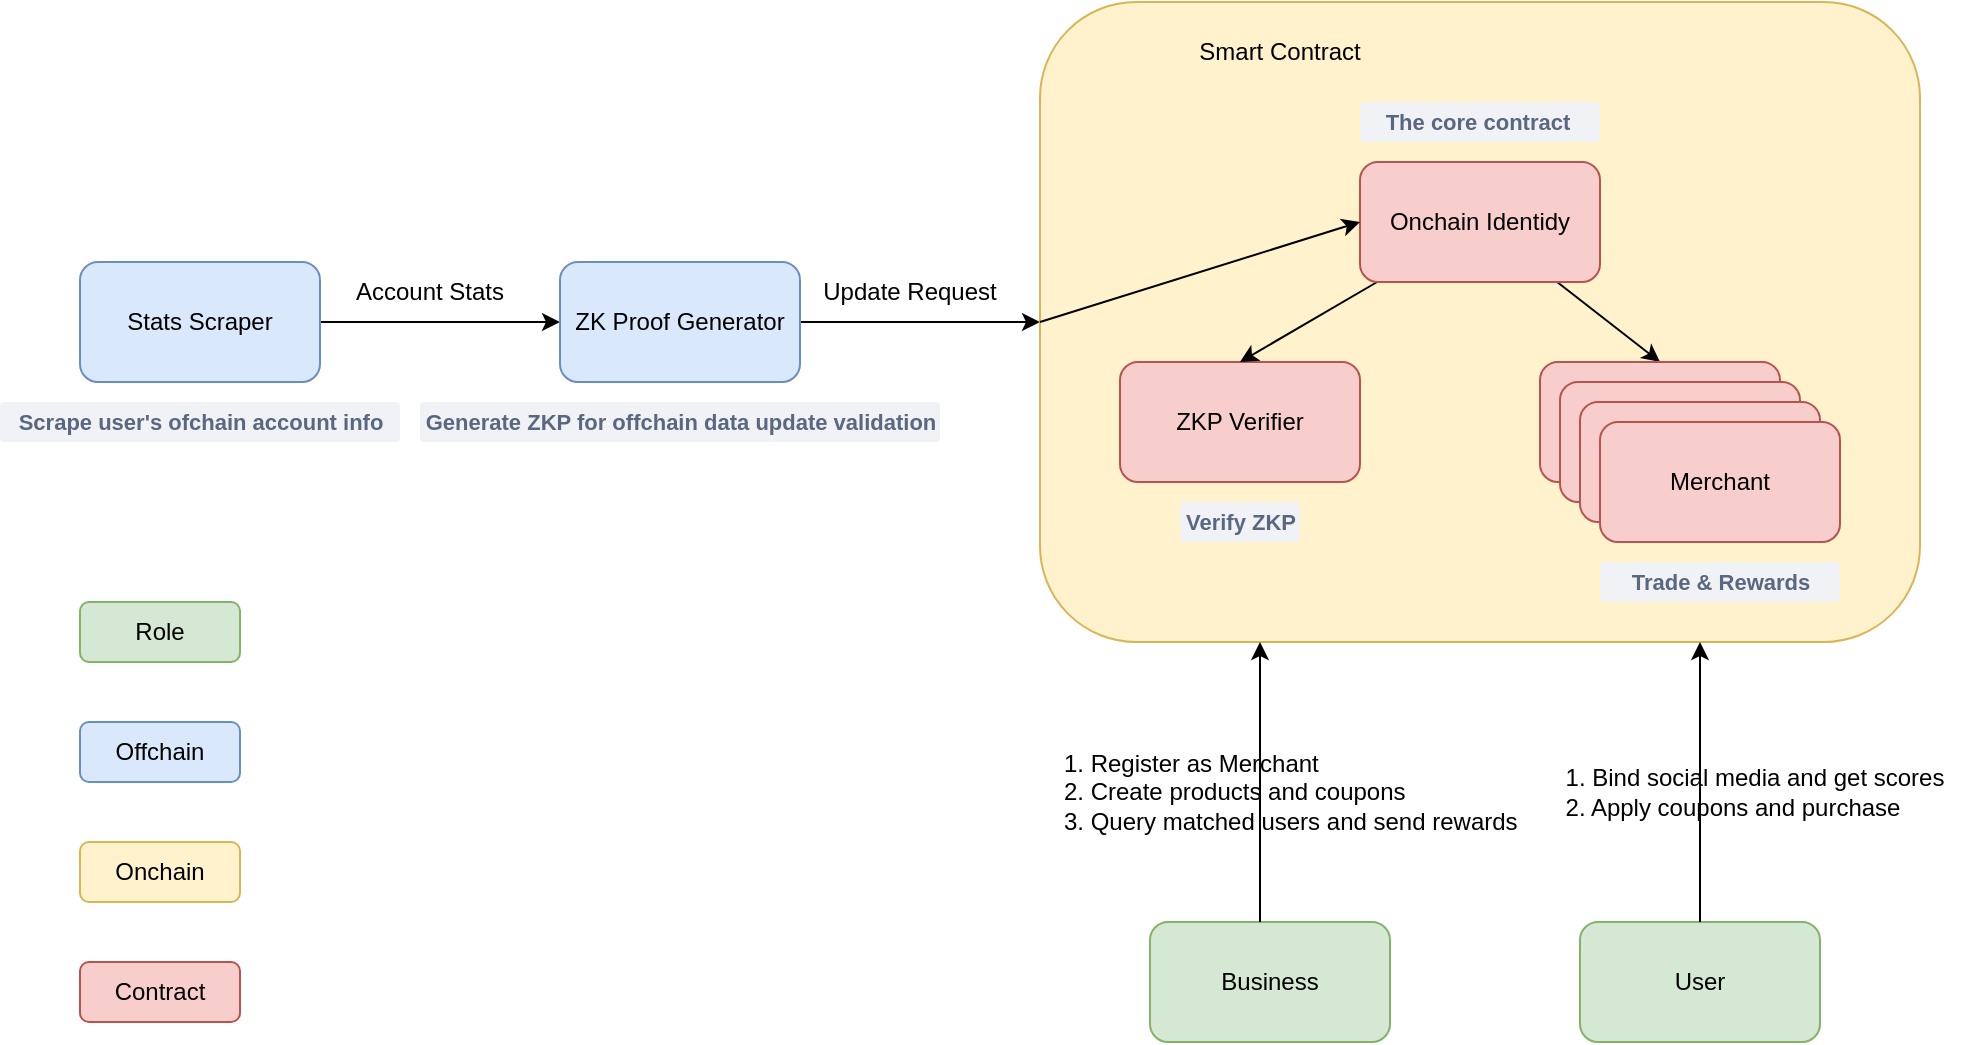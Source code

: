 <mxfile>
    <diagram id="L1J3uJSilx2it5hwOt1s" name="Architecture">
        <mxGraphModel dx="1252" dy="767" grid="1" gridSize="10" guides="1" tooltips="1" connect="1" arrows="1" fold="1" page="1" pageScale="1" pageWidth="1920" pageHeight="1200" background="#ffffff" math="0" shadow="0">
            <root>
                <mxCell id="0"/>
                <mxCell id="1" parent="0"/>
                <mxCell id="2" style="edgeStyle=none;html=1;entryX=0;entryY=0.5;entryDx=0;entryDy=0;" parent="1" source="3" target="5" edge="1">
                    <mxGeometry relative="1" as="geometry"/>
                </mxCell>
                <mxCell id="3" value="Stats Scraper" style="rounded=1;whiteSpace=wrap;html=1;fillColor=#dae8fc;strokeColor=#6c8ebf;" parent="1" vertex="1">
                    <mxGeometry x="440" y="530" width="120" height="60" as="geometry"/>
                </mxCell>
                <mxCell id="4" style="edgeStyle=none;html=1;" parent="1" source="5" edge="1">
                    <mxGeometry relative="1" as="geometry">
                        <mxPoint x="920" y="560" as="targetPoint"/>
                    </mxGeometry>
                </mxCell>
                <mxCell id="5" value="ZK Proof Generator" style="rounded=1;whiteSpace=wrap;html=1;fillColor=#dae8fc;strokeColor=#6c8ebf;" parent="1" vertex="1">
                    <mxGeometry x="680" y="530" width="120" height="60" as="geometry"/>
                </mxCell>
                <mxCell id="WW52FeZ79vNhtEI2i096-45" style="edgeStyle=none;html=1;exitX=0;exitY=0.5;exitDx=0;exitDy=0;entryX=0;entryY=0.5;entryDx=0;entryDy=0;" edge="1" parent="1" source="6" target="10">
                    <mxGeometry relative="1" as="geometry"/>
                </mxCell>
                <mxCell id="WW52FeZ79vNhtEI2i096-47" style="edgeStyle=none;html=1;exitX=0;exitY=0.5;exitDx=0;exitDy=0;entryX=0;entryY=0.5;entryDx=0;entryDy=0;" edge="1" parent="1" source="6" target="10">
                    <mxGeometry relative="1" as="geometry"/>
                </mxCell>
                <mxCell id="WW52FeZ79vNhtEI2i096-48" style="edgeStyle=none;html=1;exitX=0;exitY=0.5;exitDx=0;exitDy=0;entryX=0;entryY=0.5;entryDx=0;entryDy=0;" edge="1" parent="1" source="6" target="10">
                    <mxGeometry relative="1" as="geometry"/>
                </mxCell>
                <mxCell id="6" value="" style="rounded=1;whiteSpace=wrap;html=1;fillColor=#fff2cc;strokeColor=#d6b656;" parent="1" vertex="1">
                    <mxGeometry x="920" y="400" width="440" height="320" as="geometry"/>
                </mxCell>
                <mxCell id="8" value="&lt;font style=&quot;color: light-dark(rgb(0, 0, 0), rgb(0, 0, 0));&quot;&gt;Smart Contract&lt;/font&gt;" style="text;html=1;align=center;verticalAlign=middle;whiteSpace=wrap;rounded=0;" parent="1" vertex="1">
                    <mxGeometry x="975" y="410" width="130" height="30" as="geometry"/>
                </mxCell>
                <mxCell id="9" value="ZKP Verifier" style="rounded=1;whiteSpace=wrap;html=1;fillColor=#f8cecc;strokeColor=#b85450;" parent="1" vertex="1">
                    <mxGeometry x="960" y="580" width="120" height="60" as="geometry"/>
                </mxCell>
                <mxCell id="WW52FeZ79vNhtEI2i096-50" style="edgeStyle=none;html=1;entryX=0.5;entryY=0;entryDx=0;entryDy=0;" edge="1" parent="1" source="10" target="9">
                    <mxGeometry relative="1" as="geometry"/>
                </mxCell>
                <mxCell id="WW52FeZ79vNhtEI2i096-51" style="edgeStyle=none;html=1;entryX=0.5;entryY=0;entryDx=0;entryDy=0;" edge="1" parent="1" source="10" target="35">
                    <mxGeometry relative="1" as="geometry"/>
                </mxCell>
                <mxCell id="10" value="Onchain Identidy" style="whiteSpace=wrap;html=1;rounded=1;fillColor=#f8cecc;strokeColor=#b85450;" parent="1" vertex="1">
                    <mxGeometry x="1080" y="480" width="120" height="60" as="geometry"/>
                </mxCell>
                <mxCell id="13" value="" style="endArrow=classic;html=1;strokeColor=light-dark(#000000,#000000);" parent="1" target="6" edge="1">
                    <mxGeometry width="50" height="50" relative="1" as="geometry">
                        <mxPoint x="920" y="560" as="sourcePoint"/>
                        <mxPoint x="970" y="510" as="targetPoint"/>
                    </mxGeometry>
                </mxCell>
                <mxCell id="20" value="User" style="rounded=1;whiteSpace=wrap;html=1;fillColor=#d5e8d4;strokeColor=#82b366;" parent="1" vertex="1">
                    <mxGeometry x="1190" y="860" width="120" height="60" as="geometry"/>
                </mxCell>
                <mxCell id="21" value="Role" style="rounded=1;whiteSpace=wrap;html=1;fillColor=#d5e8d4;strokeColor=#82b366;" parent="1" vertex="1">
                    <mxGeometry x="440" y="700" width="80" height="30" as="geometry"/>
                </mxCell>
                <mxCell id="22" value="Offchain" style="rounded=1;whiteSpace=wrap;html=1;fillColor=#dae8fc;strokeColor=#6c8ebf;" parent="1" vertex="1">
                    <mxGeometry x="440" y="760" width="80" height="30" as="geometry"/>
                </mxCell>
                <mxCell id="23" value="Onchain" style="rounded=1;whiteSpace=wrap;html=1;fillColor=#fff2cc;strokeColor=#d6b656;" parent="1" vertex="1">
                    <mxGeometry x="440" y="820" width="80" height="30" as="geometry"/>
                </mxCell>
                <mxCell id="28" value="Business" style="rounded=1;whiteSpace=wrap;html=1;fillColor=#d5e8d4;strokeColor=#82b366;" parent="1" vertex="1">
                    <mxGeometry x="975" y="860" width="120" height="60" as="geometry"/>
                </mxCell>
                <mxCell id="32" value="1. Bind social media and get scores&lt;br&gt;&lt;div style=&quot;text-align: left;&quot;&gt;&lt;span style=&quot;background-color: transparent;&quot;&gt;2. Apply coupons and purchase&lt;/span&gt;&lt;/div&gt;" style="text;html=1;align=center;verticalAlign=middle;whiteSpace=wrap;rounded=0;" parent="1" vertex="1">
                    <mxGeometry x="1175" y="780" width="205" height="30" as="geometry"/>
                </mxCell>
                <mxCell id="lFwoF6bqFf01xsQMU0sy-33" value="Account Stats" style="text;html=1;align=center;verticalAlign=middle;whiteSpace=wrap;rounded=0;" parent="1" vertex="1">
                    <mxGeometry x="570" y="530" width="90" height="30" as="geometry"/>
                </mxCell>
                <mxCell id="lFwoF6bqFf01xsQMU0sy-34" value="Update Request" style="text;html=1;align=center;verticalAlign=middle;whiteSpace=wrap;rounded=0;" parent="1" vertex="1">
                    <mxGeometry x="810" y="530" width="90" height="30" as="geometry"/>
                </mxCell>
                <mxCell id="34" value="Contract" style="rounded=1;whiteSpace=wrap;html=1;fillColor=#f8cecc;strokeColor=#b85450;" vertex="1" parent="1">
                    <mxGeometry x="440" y="880" width="80" height="30" as="geometry"/>
                </mxCell>
                <mxCell id="35" value="" style="whiteSpace=wrap;html=1;rounded=1;fillColor=#f8cecc;strokeColor=#b85450;" vertex="1" parent="1">
                    <mxGeometry x="1170" y="580" width="120" height="60" as="geometry"/>
                </mxCell>
                <mxCell id="37" value="" style="whiteSpace=wrap;html=1;rounded=1;fillColor=#f8cecc;strokeColor=#b85450;" vertex="1" parent="1">
                    <mxGeometry x="1180" y="590" width="120" height="60" as="geometry"/>
                </mxCell>
                <mxCell id="38" value="" style="whiteSpace=wrap;html=1;rounded=1;fillColor=#f8cecc;strokeColor=#b85450;" vertex="1" parent="1">
                    <mxGeometry x="1190" y="600" width="120" height="60" as="geometry"/>
                </mxCell>
                <mxCell id="39" value="Merchant" style="whiteSpace=wrap;html=1;rounded=1;fillColor=#f8cecc;strokeColor=#b85450;" vertex="1" parent="1">
                    <mxGeometry x="1200" y="610" width="120" height="60" as="geometry"/>
                </mxCell>
                <mxCell id="WW52FeZ79vNhtEI2i096-40" value="Scrape user&#39;s ofchain account info" style="dashed=0;html=1;fillColor=#F0F2F5;strokeColor=none;align=center;rounded=1;arcSize=10;fontColor=#596780;fontStyle=1;fontSize=11;shadow=0" vertex="1" parent="1">
                    <mxGeometry x="400" y="600" width="200" height="20" as="geometry"/>
                </mxCell>
                <mxCell id="WW52FeZ79vNhtEI2i096-42" value="Generate ZKP for offchain data update validation" style="dashed=0;html=1;fillColor=#F0F2F5;strokeColor=none;align=center;rounded=1;arcSize=10;fontColor=#596780;fontStyle=1;fontSize=11;shadow=0" vertex="1" parent="1">
                    <mxGeometry x="610" y="600" width="260" height="20" as="geometry"/>
                </mxCell>
                <mxCell id="WW52FeZ79vNhtEI2i096-43" value="Verify ZKP" style="dashed=0;html=1;fillColor=#F0F2F5;strokeColor=none;align=center;rounded=1;arcSize=10;fontColor=#596780;fontStyle=1;fontSize=11;shadow=0" vertex="1" parent="1">
                    <mxGeometry x="990" y="650" width="60" height="20" as="geometry"/>
                </mxCell>
                <mxCell id="WW52FeZ79vNhtEI2i096-49" value="" style="endArrow=classic;html=1;entryX=0;entryY=0.5;entryDx=0;entryDy=0;" edge="1" parent="1" target="10">
                    <mxGeometry width="50" height="50" relative="1" as="geometry">
                        <mxPoint x="920" y="560" as="sourcePoint"/>
                        <mxPoint x="970" y="510" as="targetPoint"/>
                    </mxGeometry>
                </mxCell>
                <mxCell id="WW52FeZ79vNhtEI2i096-52" value="The core contract&amp;nbsp;" style="dashed=0;html=1;fillColor=#F0F2F5;strokeColor=none;align=center;rounded=1;arcSize=10;fontColor=#596780;fontStyle=1;fontSize=11;shadow=0" vertex="1" parent="1">
                    <mxGeometry x="1080" y="450" width="120" height="20" as="geometry"/>
                </mxCell>
                <mxCell id="j-WrDbZMCc16J5JkjGaE-39" value="Trade &amp;amp; Rewards" style="dashed=0;html=1;fillColor=#F0F2F5;strokeColor=none;align=center;rounded=1;arcSize=10;fontColor=#596780;fontStyle=1;fontSize=11;shadow=0" vertex="1" parent="1">
                    <mxGeometry x="1200" y="680" width="120" height="20" as="geometry"/>
                </mxCell>
                <mxCell id="j-WrDbZMCc16J5JkjGaE-40" value="" style="endArrow=classic;html=1;entryX=0.75;entryY=1;entryDx=0;entryDy=0;" edge="1" parent="1" target="6">
                    <mxGeometry width="50" height="50" relative="1" as="geometry">
                        <mxPoint x="1250" y="860" as="sourcePoint"/>
                        <mxPoint x="1300" y="810" as="targetPoint"/>
                    </mxGeometry>
                </mxCell>
                <mxCell id="j-WrDbZMCc16J5JkjGaE-41" value="" style="endArrow=classic;html=1;entryX=0.25;entryY=1;entryDx=0;entryDy=0;" edge="1" parent="1" target="6">
                    <mxGeometry width="50" height="50" relative="1" as="geometry">
                        <mxPoint x="1030" y="860" as="sourcePoint"/>
                        <mxPoint x="1040" y="750" as="targetPoint"/>
                    </mxGeometry>
                </mxCell>
                <mxCell id="j-WrDbZMCc16J5JkjGaE-43" value="1. Register as Merchant&lt;br&gt;&lt;div style=&quot;&quot;&gt;&lt;div style=&quot;&quot;&gt;&lt;span style=&quot;background-color: transparent;&quot;&gt;2. Create products and coupons&lt;/span&gt;&lt;/div&gt;&lt;span style=&quot;background-color: transparent;&quot;&gt;&lt;div style=&quot;&quot;&gt;&lt;span style=&quot;background-color: transparent;&quot;&gt;3. Query matched users and send rewards&lt;/span&gt;&lt;/div&gt;&lt;/span&gt;&lt;/div&gt;" style="text;html=1;align=left;verticalAlign=middle;whiteSpace=wrap;rounded=0;" vertex="1" parent="1">
                    <mxGeometry x="930" y="765" width="232.5" height="60" as="geometry"/>
                </mxCell>
            </root>
        </mxGraphModel>
    </diagram>
    <diagram id="5sAxrjBRKXG2kk2TQi_Q" name="Flow">
        <mxGraphModel dx="1391" dy="852" grid="1" gridSize="10" guides="1" tooltips="1" connect="1" arrows="1" fold="1" page="1" pageScale="1" pageWidth="1920" pageHeight="1200" math="0" shadow="0">
            <root>
                <mxCell id="0"/>
                <mxCell id="1" parent="0"/>
                <mxCell id="6MrxLSPz2OCRYS000vyv-43" value="" style="curved=1;endArrow=classic;html=1;exitX=1;exitY=0;exitDx=0;exitDy=5;exitPerimeter=0;" parent="1" target="-39nq5ZpdxH6TfbfoozZ-6" edge="1">
                    <mxGeometry width="50" height="50" relative="1" as="geometry">
                        <mxPoint x="860" y="470" as="sourcePoint"/>
                        <mxPoint x="860" y="495" as="targetPoint"/>
                        <Array as="points">
                            <mxPoint x="895" y="475"/>
                            <mxPoint x="910" y="495"/>
                        </Array>
                    </mxGeometry>
                </mxCell>
                <mxCell id="-39nq5ZpdxH6TfbfoozZ-1" value="Backend" style="shape=umlLifeline;perimeter=lifelinePerimeter;whiteSpace=wrap;html=1;container=1;dropTarget=0;collapsible=0;recursiveResize=0;outlineConnect=0;portConstraint=eastwest;newEdgeStyle={&quot;edgeStyle&quot;:&quot;elbowEdgeStyle&quot;,&quot;elbow&quot;:&quot;vertical&quot;,&quot;curved&quot;:0,&quot;rounded&quot;:0};" parent="1" vertex="1">
                    <mxGeometry x="610" y="200" width="100" height="400" as="geometry"/>
                </mxCell>
                <mxCell id="-39nq5ZpdxH6TfbfoozZ-2" value="" style="html=1;points=[[0,0,0,0,5],[0,1,0,0,-5],[1,0,0,0,5],[1,1,0,0,-5]];perimeter=orthogonalPerimeter;outlineConnect=0;targetShapes=umlLifeline;portConstraint=eastwest;newEdgeStyle={&quot;curved&quot;:0,&quot;rounded&quot;:0};fillColor=#808080;" parent="-39nq5ZpdxH6TfbfoozZ-1" vertex="1">
                    <mxGeometry x="45" y="70" width="10" height="290" as="geometry"/>
                </mxCell>
                <mxCell id="-39nq5ZpdxH6TfbfoozZ-3" value="Client" style="shape=umlLifeline;perimeter=lifelinePerimeter;whiteSpace=wrap;html=1;container=1;dropTarget=0;collapsible=0;recursiveResize=0;outlineConnect=0;portConstraint=eastwest;newEdgeStyle={&quot;edgeStyle&quot;:&quot;elbowEdgeStyle&quot;,&quot;elbow&quot;:&quot;vertical&quot;,&quot;curved&quot;:0,&quot;rounded&quot;:0};" parent="1" vertex="1">
                    <mxGeometry x="410" y="200" width="100" height="400" as="geometry"/>
                </mxCell>
                <mxCell id="-39nq5ZpdxH6TfbfoozZ-4" value="" style="html=1;points=[[0,0,0,0,5],[0,1,0,0,-5],[1,0,0,0,5],[1,1,0,0,-5]];perimeter=orthogonalPerimeter;outlineConnect=0;targetShapes=umlLifeline;portConstraint=eastwest;newEdgeStyle={&quot;curved&quot;:0,&quot;rounded&quot;:0};" parent="-39nq5ZpdxH6TfbfoozZ-3" vertex="1">
                    <mxGeometry x="45" y="60" width="10" height="320" as="geometry"/>
                </mxCell>
                <mxCell id="-39nq5ZpdxH6TfbfoozZ-5" value="Contract" style="shape=umlLifeline;perimeter=lifelinePerimeter;whiteSpace=wrap;html=1;container=1;dropTarget=0;collapsible=0;recursiveResize=0;outlineConnect=0;portConstraint=eastwest;newEdgeStyle={&quot;edgeStyle&quot;:&quot;elbowEdgeStyle&quot;,&quot;elbow&quot;:&quot;vertical&quot;,&quot;curved&quot;:0,&quot;rounded&quot;:0};" parent="1" vertex="1">
                    <mxGeometry x="810" y="200" width="100" height="400" as="geometry"/>
                </mxCell>
                <mxCell id="-39nq5ZpdxH6TfbfoozZ-6" value="" style="html=1;points=[[0,0,0,0,5],[0,1,0,0,-5],[1,0,0,0,5],[1,1,0,0,-5]];perimeter=orthogonalPerimeter;outlineConnect=0;targetShapes=umlLifeline;portConstraint=eastwest;newEdgeStyle={&quot;curved&quot;:0,&quot;rounded&quot;:0};fillColor=#808080;" parent="-39nq5ZpdxH6TfbfoozZ-5" vertex="1">
                    <mxGeometry x="45" y="220" width="10" height="120" as="geometry"/>
                </mxCell>
                <mxCell id="-39nq5ZpdxH6TfbfoozZ-21" value="" style="curved=1;endArrow=classic;html=1;exitX=1;exitY=0;exitDx=0;exitDy=5;exitPerimeter=0;" parent="-39nq5ZpdxH6TfbfoozZ-5" source="-39nq5ZpdxH6TfbfoozZ-6" target="-39nq5ZpdxH6TfbfoozZ-6" edge="1">
                    <mxGeometry width="50" height="50" relative="1" as="geometry">
                        <mxPoint x="10" y="230" as="sourcePoint"/>
                        <mxPoint x="20" y="250" as="targetPoint"/>
                        <Array as="points">
                            <mxPoint x="90" y="230"/>
                            <mxPoint x="105" y="250"/>
                        </Array>
                    </mxGeometry>
                </mxCell>
                <mxCell id="-39nq5ZpdxH6TfbfoozZ-7" value="" style="endArrow=classic;html=1;" parent="1" edge="1">
                    <mxGeometry width="50" height="50" relative="1" as="geometry">
                        <mxPoint x="465.0" y="270" as="sourcePoint"/>
                        <mxPoint x="655" y="270" as="targetPoint"/>
                    </mxGeometry>
                </mxCell>
                <mxCell id="-39nq5ZpdxH6TfbfoozZ-8" value="Initial `updateScore` req" style="edgeLabel;html=1;align=center;verticalAlign=middle;resizable=0;points=[];" parent="-39nq5ZpdxH6TfbfoozZ-7" vertex="1" connectable="0">
                    <mxGeometry x="-0.138" relative="1" as="geometry">
                        <mxPoint as="offset"/>
                    </mxGeometry>
                </mxCell>
                <mxCell id="-39nq5ZpdxH6TfbfoozZ-10" value="" style="endArrow=classic;html=1;" parent="1" source="-39nq5ZpdxH6TfbfoozZ-4" edge="1">
                    <mxGeometry width="50" height="50" relative="1" as="geometry">
                        <mxPoint x="510" y="300" as="sourcePoint"/>
                        <mxPoint x="654.5" y="300" as="targetPoint"/>
                    </mxGeometry>
                </mxCell>
                <mxCell id="-39nq5ZpdxH6TfbfoozZ-11" value="Login Accounts" style="edgeLabel;html=1;align=center;verticalAlign=middle;resizable=0;points=[];" parent="-39nq5ZpdxH6TfbfoozZ-10" vertex="1" connectable="0">
                    <mxGeometry x="-0.138" relative="1" as="geometry">
                        <mxPoint as="offset"/>
                    </mxGeometry>
                </mxCell>
                <mxCell id="-39nq5ZpdxH6TfbfoozZ-12" value="" style="curved=1;endArrow=classic;html=1;" parent="1" target="-39nq5ZpdxH6TfbfoozZ-2" edge="1">
                    <mxGeometry width="50" height="50" relative="1" as="geometry">
                        <mxPoint x="665" y="310" as="sourcePoint"/>
                        <mxPoint x="710" y="380" as="targetPoint"/>
                        <Array as="points">
                            <mxPoint x="760" y="330"/>
                        </Array>
                    </mxGeometry>
                </mxCell>
                <mxCell id="-39nq5ZpdxH6TfbfoozZ-13" value="Scraping data" style="text;html=1;align=left;verticalAlign=middle;whiteSpace=wrap;rounded=0;" parent="1" vertex="1">
                    <mxGeometry x="710" y="300" width="90" height="30" as="geometry"/>
                </mxCell>
                <mxCell id="-39nq5ZpdxH6TfbfoozZ-14" value="" style="curved=1;endArrow=classic;html=1;" parent="1" edge="1">
                    <mxGeometry width="50" height="50" relative="1" as="geometry">
                        <mxPoint x="665" y="340" as="sourcePoint"/>
                        <mxPoint x="665" y="360" as="targetPoint"/>
                        <Array as="points">
                            <mxPoint x="760" y="360"/>
                        </Array>
                    </mxGeometry>
                </mxCell>
                <mxCell id="-39nq5ZpdxH6TfbfoozZ-15" value="Aggregate data" style="text;html=1;align=left;verticalAlign=middle;whiteSpace=wrap;rounded=0;" parent="1" vertex="1">
                    <mxGeometry x="710" y="330" width="90" height="30" as="geometry"/>
                </mxCell>
                <mxCell id="-39nq5ZpdxH6TfbfoozZ-17" value="" style="curved=1;endArrow=classic;html=1;" parent="1" edge="1">
                    <mxGeometry width="50" height="50" relative="1" as="geometry">
                        <mxPoint x="665" y="370" as="sourcePoint"/>
                        <mxPoint x="665" y="390" as="targetPoint"/>
                        <Array as="points">
                            <mxPoint x="760" y="390"/>
                        </Array>
                    </mxGeometry>
                </mxCell>
                <mxCell id="-39nq5ZpdxH6TfbfoozZ-18" value="Gen ZKP" style="text;html=1;align=left;verticalAlign=middle;whiteSpace=wrap;rounded=0;" parent="1" vertex="1">
                    <mxGeometry x="710" y="360" width="90" height="30" as="geometry"/>
                </mxCell>
                <mxCell id="-39nq5ZpdxH6TfbfoozZ-19" value="" style="endArrow=classic;html=1;" parent="1" source="-39nq5ZpdxH6TfbfoozZ-2" target="-39nq5ZpdxH6TfbfoozZ-6" edge="1">
                    <mxGeometry width="50" height="50" relative="1" as="geometry">
                        <mxPoint x="665" y="410" as="sourcePoint"/>
                        <mxPoint x="810" y="410" as="targetPoint"/>
                    </mxGeometry>
                </mxCell>
                <mxCell id="-39nq5ZpdxH6TfbfoozZ-20" value="Submit `updateScoreReq` w/ ZKP" style="edgeLabel;html=1;align=center;verticalAlign=middle;resizable=0;points=[];" parent="-39nq5ZpdxH6TfbfoozZ-19" vertex="1" connectable="0">
                    <mxGeometry x="-0.07" y="-1" relative="1" as="geometry">
                        <mxPoint as="offset"/>
                    </mxGeometry>
                </mxCell>
                <mxCell id="-39nq5ZpdxH6TfbfoozZ-23" value="Verify ZKP" style="text;html=1;align=left;verticalAlign=middle;whiteSpace=wrap;rounded=0;" parent="1" vertex="1">
                    <mxGeometry x="900" y="410" width="60" height="30" as="geometry"/>
                </mxCell>
                <mxCell id="-39nq5ZpdxH6TfbfoozZ-25" value="Update data" style="text;html=1;align=left;verticalAlign=middle;whiteSpace=wrap;rounded=0;" parent="1" vertex="1">
                    <mxGeometry x="900" y="460" width="70" height="30" as="geometry"/>
                </mxCell>
                <mxCell id="-39nq5ZpdxH6TfbfoozZ-26" value="" style="endArrow=classic;html=1;" parent="1" target="-39nq5ZpdxH6TfbfoozZ-2" edge="1">
                    <mxGeometry width="50" height="50" relative="1" as="geometry">
                        <mxPoint x="860" y="540" as="sourcePoint"/>
                        <mxPoint x="670" y="540" as="targetPoint"/>
                    </mxGeometry>
                </mxCell>
                <mxCell id="-39nq5ZpdxH6TfbfoozZ-27" value="Resp" style="edgeLabel;html=1;align=center;verticalAlign=middle;resizable=0;points=[];" parent="-39nq5ZpdxH6TfbfoozZ-26" vertex="1" connectable="0">
                    <mxGeometry x="-0.07" y="-1" relative="1" as="geometry">
                        <mxPoint as="offset"/>
                    </mxGeometry>
                </mxCell>
                <mxCell id="-39nq5ZpdxH6TfbfoozZ-28" value="" style="endArrow=classic;html=1;" parent="1" target="-39nq5ZpdxH6TfbfoozZ-4" edge="1">
                    <mxGeometry width="50" height="50" relative="1" as="geometry">
                        <mxPoint x="660" y="560" as="sourcePoint"/>
                        <mxPoint x="510" y="560" as="targetPoint"/>
                    </mxGeometry>
                </mxCell>
                <mxCell id="-39nq5ZpdxH6TfbfoozZ-29" value="Resp" style="edgeLabel;html=1;align=center;verticalAlign=middle;resizable=0;points=[];" parent="-39nq5ZpdxH6TfbfoozZ-28" vertex="1" connectable="0">
                    <mxGeometry x="-0.07" y="-1" relative="1" as="geometry">
                        <mxPoint as="offset"/>
                    </mxGeometry>
                </mxCell>
                <mxCell id="6MrxLSPz2OCRYS000vyv-3" value="Frontend" style="shape=umlLifeline;perimeter=lifelinePerimeter;whiteSpace=wrap;html=1;container=1;dropTarget=0;collapsible=0;recursiveResize=0;outlineConnect=0;portConstraint=eastwest;newEdgeStyle={&quot;edgeStyle&quot;:&quot;elbowEdgeStyle&quot;,&quot;elbow&quot;:&quot;vertical&quot;,&quot;curved&quot;:0,&quot;rounded&quot;:0};" parent="1" vertex="1">
                    <mxGeometry x="1400" y="200" width="100" height="280" as="geometry"/>
                </mxCell>
                <mxCell id="6MrxLSPz2OCRYS000vyv-4" value="" style="html=1;points=[[0,0,0,0,5],[0,1,0,0,-5],[1,0,0,0,5],[1,1,0,0,-5]];perimeter=orthogonalPerimeter;outlineConnect=0;targetShapes=umlLifeline;portConstraint=eastwest;newEdgeStyle={&quot;curved&quot;:0,&quot;rounded&quot;:0};fillColor=#808080;" parent="6MrxLSPz2OCRYS000vyv-3" vertex="1">
                    <mxGeometry x="45" y="70" width="10" height="100" as="geometry"/>
                </mxCell>
                <mxCell id="6MrxLSPz2OCRYS000vyv-5" value="Client" style="shape=umlLifeline;perimeter=lifelinePerimeter;whiteSpace=wrap;html=1;container=1;dropTarget=0;collapsible=0;recursiveResize=0;outlineConnect=0;portConstraint=eastwest;newEdgeStyle={&quot;edgeStyle&quot;:&quot;elbowEdgeStyle&quot;,&quot;elbow&quot;:&quot;vertical&quot;,&quot;curved&quot;:0,&quot;rounded&quot;:0};" parent="1" vertex="1">
                    <mxGeometry x="1240" y="200" width="100" height="280" as="geometry"/>
                </mxCell>
                <mxCell id="6MrxLSPz2OCRYS000vyv-6" value="" style="html=1;points=[[0,0,0,0,5],[0,1,0,0,-5],[1,0,0,0,5],[1,1,0,0,-5]];perimeter=orthogonalPerimeter;outlineConnect=0;targetShapes=umlLifeline;portConstraint=eastwest;newEdgeStyle={&quot;curved&quot;:0,&quot;rounded&quot;:0};" parent="6MrxLSPz2OCRYS000vyv-5" vertex="1">
                    <mxGeometry x="45" y="60" width="10" height="140" as="geometry"/>
                </mxCell>
                <mxCell id="6MrxLSPz2OCRYS000vyv-7" value="Contract" style="shape=umlLifeline;perimeter=lifelinePerimeter;whiteSpace=wrap;html=1;container=1;dropTarget=0;collapsible=0;recursiveResize=0;outlineConnect=0;portConstraint=eastwest;newEdgeStyle={&quot;edgeStyle&quot;:&quot;elbowEdgeStyle&quot;,&quot;elbow&quot;:&quot;vertical&quot;,&quot;curved&quot;:0,&quot;rounded&quot;:0};" parent="1" vertex="1">
                    <mxGeometry x="1560" y="200" width="100" height="280" as="geometry"/>
                </mxCell>
                <mxCell id="6MrxLSPz2OCRYS000vyv-8" value="" style="html=1;points=[[0,0,0,0,5],[0,1,0,0,-5],[1,0,0,0,5],[1,1,0,0,-5]];perimeter=orthogonalPerimeter;outlineConnect=0;targetShapes=umlLifeline;portConstraint=eastwest;newEdgeStyle={&quot;curved&quot;:0,&quot;rounded&quot;:0};fillColor=#808080;" parent="6MrxLSPz2OCRYS000vyv-7" vertex="1">
                    <mxGeometry x="45" y="80" width="10" height="60" as="geometry"/>
                </mxCell>
                <mxCell id="6MrxLSPz2OCRYS000vyv-9" value="" style="endArrow=classic;html=1;" parent="1" target="6MrxLSPz2OCRYS000vyv-4" edge="1">
                    <mxGeometry width="50" height="50" relative="1" as="geometry">
                        <mxPoint x="1295" y="270" as="sourcePoint"/>
                        <mxPoint x="1430" y="270" as="targetPoint"/>
                    </mxGeometry>
                </mxCell>
                <mxCell id="6MrxLSPz2OCRYS000vyv-10" value="Specify query" style="edgeLabel;html=1;align=center;verticalAlign=middle;resizable=0;points=[];" parent="6MrxLSPz2OCRYS000vyv-9" vertex="1" connectable="0">
                    <mxGeometry x="-0.138" relative="1" as="geometry">
                        <mxPoint as="offset"/>
                    </mxGeometry>
                </mxCell>
                <mxCell id="6MrxLSPz2OCRYS000vyv-19" value="" style="endArrow=classic;html=1;" parent="1" source="6MrxLSPz2OCRYS000vyv-4" target="6MrxLSPz2OCRYS000vyv-8" edge="1">
                    <mxGeometry width="50" height="50" relative="1" as="geometry">
                        <mxPoint x="1455" y="410" as="sourcePoint"/>
                        <mxPoint x="1600" y="410" as="targetPoint"/>
                        <Array as="points">
                            <mxPoint x="1580" y="280"/>
                        </Array>
                    </mxGeometry>
                </mxCell>
                <mxCell id="6MrxLSPz2OCRYS000vyv-20" value="call `query(queryReq)`" style="edgeLabel;html=1;align=center;verticalAlign=middle;resizable=0;points=[];" parent="6MrxLSPz2OCRYS000vyv-19" vertex="1" connectable="0">
                    <mxGeometry x="-0.07" y="-1" relative="1" as="geometry">
                        <mxPoint as="offset"/>
                    </mxGeometry>
                </mxCell>
                <mxCell id="6MrxLSPz2OCRYS000vyv-25" value="" style="endArrow=classic;html=1;" parent="1" edge="1">
                    <mxGeometry width="50" height="50" relative="1" as="geometry">
                        <mxPoint x="1450" y="370" as="sourcePoint"/>
                        <mxPoint x="1295" y="370" as="targetPoint"/>
                    </mxGeometry>
                </mxCell>
                <mxCell id="6MrxLSPz2OCRYS000vyv-26" value="return `address[]`" style="edgeLabel;html=1;align=center;verticalAlign=middle;resizable=0;points=[];" parent="6MrxLSPz2OCRYS000vyv-25" vertex="1" connectable="0">
                    <mxGeometry x="-0.07" y="-1" relative="1" as="geometry">
                        <mxPoint as="offset"/>
                    </mxGeometry>
                </mxCell>
                <mxCell id="6MrxLSPz2OCRYS000vyv-27" value="" style="endArrow=classic;html=1;" parent="1" source="6MrxLSPz2OCRYS000vyv-8" target="6MrxLSPz2OCRYS000vyv-4" edge="1">
                    <mxGeometry width="50" height="50" relative="1" as="geometry">
                        <mxPoint x="1600" y="340" as="sourcePoint"/>
                        <mxPoint x="1460" y="340" as="targetPoint"/>
                        <Array as="points">
                            <mxPoint x="1585" y="340"/>
                        </Array>
                    </mxGeometry>
                </mxCell>
                <mxCell id="6MrxLSPz2OCRYS000vyv-28" value="return `address[]`" style="edgeLabel;html=1;align=center;verticalAlign=middle;resizable=0;points=[];" parent="6MrxLSPz2OCRYS000vyv-27" vertex="1" connectable="0">
                    <mxGeometry x="-0.07" y="-1" relative="1" as="geometry">
                        <mxPoint as="offset"/>
                    </mxGeometry>
                </mxCell>
                <mxCell id="6MrxLSPz2OCRYS000vyv-29" value="Frontend" style="shape=umlLifeline;perimeter=lifelinePerimeter;whiteSpace=wrap;html=1;container=1;dropTarget=0;collapsible=0;recursiveResize=0;outlineConnect=0;portConstraint=eastwest;newEdgeStyle={&quot;edgeStyle&quot;:&quot;elbowEdgeStyle&quot;,&quot;elbow&quot;:&quot;vertical&quot;,&quot;curved&quot;:0,&quot;rounded&quot;:0};" parent="1" vertex="1">
                    <mxGeometry x="1400" y="600" width="100" height="280" as="geometry"/>
                </mxCell>
                <mxCell id="6MrxLSPz2OCRYS000vyv-30" value="" style="html=1;points=[[0,0,0,0,5],[0,1,0,0,-5],[1,0,0,0,5],[1,1,0,0,-5]];perimeter=orthogonalPerimeter;outlineConnect=0;targetShapes=umlLifeline;portConstraint=eastwest;newEdgeStyle={&quot;curved&quot;:0,&quot;rounded&quot;:0};fillColor=#808080;" parent="6MrxLSPz2OCRYS000vyv-29" vertex="1">
                    <mxGeometry x="45" y="70" width="10" height="100" as="geometry"/>
                </mxCell>
                <mxCell id="6MrxLSPz2OCRYS000vyv-31" value="Client" style="shape=umlLifeline;perimeter=lifelinePerimeter;whiteSpace=wrap;html=1;container=1;dropTarget=0;collapsible=0;recursiveResize=0;outlineConnect=0;portConstraint=eastwest;newEdgeStyle={&quot;edgeStyle&quot;:&quot;elbowEdgeStyle&quot;,&quot;elbow&quot;:&quot;vertical&quot;,&quot;curved&quot;:0,&quot;rounded&quot;:0};" parent="1" vertex="1">
                    <mxGeometry x="1240" y="600" width="100" height="280" as="geometry"/>
                </mxCell>
                <mxCell id="6MrxLSPz2OCRYS000vyv-32" value="" style="html=1;points=[[0,0,0,0,5],[0,1,0,0,-5],[1,0,0,0,5],[1,1,0,0,-5]];perimeter=orthogonalPerimeter;outlineConnect=0;targetShapes=umlLifeline;portConstraint=eastwest;newEdgeStyle={&quot;curved&quot;:0,&quot;rounded&quot;:0};" parent="6MrxLSPz2OCRYS000vyv-31" vertex="1">
                    <mxGeometry x="45" y="60" width="10" height="140" as="geometry"/>
                </mxCell>
                <mxCell id="6MrxLSPz2OCRYS000vyv-33" value="Contract" style="shape=umlLifeline;perimeter=lifelinePerimeter;whiteSpace=wrap;html=1;container=1;dropTarget=0;collapsible=0;recursiveResize=0;outlineConnect=0;portConstraint=eastwest;newEdgeStyle={&quot;edgeStyle&quot;:&quot;elbowEdgeStyle&quot;,&quot;elbow&quot;:&quot;vertical&quot;,&quot;curved&quot;:0,&quot;rounded&quot;:0};" parent="1" vertex="1">
                    <mxGeometry x="1560" y="600" width="100" height="280" as="geometry"/>
                </mxCell>
                <mxCell id="6MrxLSPz2OCRYS000vyv-34" value="" style="html=1;points=[[0,0,0,0,5],[0,1,0,0,-5],[1,0,0,0,5],[1,1,0,0,-5]];perimeter=orthogonalPerimeter;outlineConnect=0;targetShapes=umlLifeline;portConstraint=eastwest;newEdgeStyle={&quot;curved&quot;:0,&quot;rounded&quot;:0};fillColor=#808080;" parent="6MrxLSPz2OCRYS000vyv-33" vertex="1">
                    <mxGeometry x="45" y="80" width="10" height="60" as="geometry"/>
                </mxCell>
                <mxCell id="6MrxLSPz2OCRYS000vyv-35" value="" style="endArrow=classic;html=1;" parent="1" target="6MrxLSPz2OCRYS000vyv-30" edge="1">
                    <mxGeometry width="50" height="50" relative="1" as="geometry">
                        <mxPoint x="1295" y="670" as="sourcePoint"/>
                        <mxPoint x="1430" y="670" as="targetPoint"/>
                    </mxGeometry>
                </mxCell>
                <mxCell id="6MrxLSPz2OCRYS000vyv-36" value="Initiate `getScore`" style="edgeLabel;html=1;align=center;verticalAlign=middle;resizable=0;points=[];" parent="6MrxLSPz2OCRYS000vyv-35" vertex="1" connectable="0">
                    <mxGeometry x="-0.138" relative="1" as="geometry">
                        <mxPoint as="offset"/>
                    </mxGeometry>
                </mxCell>
                <mxCell id="6MrxLSPz2OCRYS000vyv-37" value="" style="endArrow=classic;html=1;" parent="1" source="6MrxLSPz2OCRYS000vyv-30" target="6MrxLSPz2OCRYS000vyv-34" edge="1">
                    <mxGeometry width="50" height="50" relative="1" as="geometry">
                        <mxPoint x="1455" y="810" as="sourcePoint"/>
                        <mxPoint x="1600" y="810" as="targetPoint"/>
                        <Array as="points">
                            <mxPoint x="1580" y="680"/>
                        </Array>
                    </mxGeometry>
                </mxCell>
                <mxCell id="6MrxLSPz2OCRYS000vyv-38" value="call `getScore(addr)`" style="edgeLabel;html=1;align=center;verticalAlign=middle;resizable=0;points=[];" parent="6MrxLSPz2OCRYS000vyv-37" vertex="1" connectable="0">
                    <mxGeometry x="-0.07" y="-1" relative="1" as="geometry">
                        <mxPoint as="offset"/>
                    </mxGeometry>
                </mxCell>
                <mxCell id="6MrxLSPz2OCRYS000vyv-39" value="" style="endArrow=classic;html=1;" parent="1" edge="1">
                    <mxGeometry width="50" height="50" relative="1" as="geometry">
                        <mxPoint x="1450" y="770" as="sourcePoint"/>
                        <mxPoint x="1295" y="770" as="targetPoint"/>
                    </mxGeometry>
                </mxCell>
                <mxCell id="6MrxLSPz2OCRYS000vyv-40" value="return `uint`" style="edgeLabel;html=1;align=center;verticalAlign=middle;resizable=0;points=[];" parent="6MrxLSPz2OCRYS000vyv-39" vertex="1" connectable="0">
                    <mxGeometry x="-0.07" y="-1" relative="1" as="geometry">
                        <mxPoint as="offset"/>
                    </mxGeometry>
                </mxCell>
                <mxCell id="6MrxLSPz2OCRYS000vyv-41" value="" style="endArrow=classic;html=1;" parent="1" source="6MrxLSPz2OCRYS000vyv-34" target="6MrxLSPz2OCRYS000vyv-30" edge="1">
                    <mxGeometry width="50" height="50" relative="1" as="geometry">
                        <mxPoint x="1600" y="740" as="sourcePoint"/>
                        <mxPoint x="1460" y="740" as="targetPoint"/>
                        <Array as="points">
                            <mxPoint x="1585" y="740"/>
                        </Array>
                    </mxGeometry>
                </mxCell>
                <mxCell id="6MrxLSPz2OCRYS000vyv-42" value="return `uint`" style="edgeLabel;html=1;align=center;verticalAlign=middle;resizable=0;points=[];" parent="6MrxLSPz2OCRYS000vyv-41" vertex="1" connectable="0">
                    <mxGeometry x="-0.07" y="-1" relative="1" as="geometry">
                        <mxPoint as="offset"/>
                    </mxGeometry>
                </mxCell>
                <mxCell id="-fHnBPwAd7XmmDAAWjFV-1" value="Updating Score (Offchain Part)" style="text;html=1;align=center;verticalAlign=middle;whiteSpace=wrap;rounded=0;fontSize=24;" vertex="1" parent="1">
                    <mxGeometry x="470" y="130" width="430" height="30" as="geometry"/>
                </mxCell>
                <mxCell id="-fHnBPwAd7XmmDAAWjFV-3" value="Find Matched Users" style="text;html=1;align=center;verticalAlign=middle;whiteSpace=wrap;rounded=0;fontSize=24;" vertex="1" parent="1">
                    <mxGeometry x="1240" y="130" width="420" height="30" as="geometry"/>
                </mxCell>
                <mxCell id="-fHnBPwAd7XmmDAAWjFV-4" value="Fetch Identity Scores" style="text;html=1;align=center;verticalAlign=middle;whiteSpace=wrap;rounded=0;fontSize=24;" vertex="1" parent="1">
                    <mxGeometry x="1240" y="530" width="420" height="30" as="geometry"/>
                </mxCell>
            </root>
        </mxGraphModel>
    </diagram>
    <diagram id="KDj-dLbGgmcctaezUyw9" name="Flow-Onchain">
        <mxGraphModel dx="963" dy="590" grid="1" gridSize="10" guides="1" tooltips="1" connect="1" arrows="1" fold="1" page="1" pageScale="1" pageWidth="1920" pageHeight="1200" math="0" shadow="0">
            <root>
                <mxCell id="0"/>
                <mxCell id="1" parent="0"/>
                <mxCell id="QQ7fAW_9GDJI_9lPfiGl-25" value="" style="endArrow=classic;html=1;" edge="1" parent="1">
                    <mxGeometry width="50" height="50" relative="1" as="geometry">
                        <mxPoint x="370" y="300" as="sourcePoint"/>
                        <mxPoint x="175" y="300" as="targetPoint"/>
                    </mxGeometry>
                </mxCell>
                <mxCell id="QQ7fAW_9GDJI_9lPfiGl-26" value="Resp" style="edgeLabel;html=1;align=center;verticalAlign=middle;resizable=0;points=[];" vertex="1" connectable="0" parent="QQ7fAW_9GDJI_9lPfiGl-25">
                    <mxGeometry x="-0.07" y="-1" relative="1" as="geometry">
                        <mxPoint as="offset"/>
                    </mxGeometry>
                </mxCell>
                <mxCell id="QQ7fAW_9GDJI_9lPfiGl-2" value="IDProtocol" style="shape=umlLifeline;perimeter=lifelinePerimeter;whiteSpace=wrap;html=1;container=1;dropTarget=0;collapsible=0;recursiveResize=0;outlineConnect=0;portConstraint=eastwest;newEdgeStyle={&quot;edgeStyle&quot;:&quot;elbowEdgeStyle&quot;,&quot;elbow&quot;:&quot;vertical&quot;,&quot;curved&quot;:0,&quot;rounded&quot;:0};" vertex="1" parent="1">
                    <mxGeometry x="320" y="120" width="100" height="360" as="geometry"/>
                </mxCell>
                <mxCell id="QQ7fAW_9GDJI_9lPfiGl-3" value="&lt;span style=&quot;font-family: monospace; font-size: 0px; text-align: start;&quot;&gt;%3CmxGraphModel%3E%3Croot%3E%3CmxCell%20id%3D%220%22%2F%3E%3CmxCell%20id%3D%221%22%20parent%3D%220%22%2F%3E%3CmxCell%20id%3D%222%22%20value%3D%22%22%20style%3D%22html%3D1%3Bpoints%3D%5B%5B0%2C0%2C0%2C0%2C5%5D%2C%5B0%2C1%2C0%2C0%2C-5%5D%2C%5B1%2C0%2C0%2C0%2C5%5D%2C%5B1%2C1%2C0%2C0%2C-5%5D%5D%3Bperimeter%3DorthogonalPerimeter%3BoutlineConnect%3D0%3BtargetShapes%3DumlLifeline%3BportConstraint%3Deastwest%3BnewEdgeStyle%3D%7B%26quot%3Bcurved%26quot%3B%3A0%2C%26quot%3Brounded%26quot%3B%3A0%7D%3BfillColor%3D%23808080%3B%22%20vertex%3D%221%22%20parent%3D%221%22%3E%3CmxGeometry%20x%3D%22365%22%20y%3D%22190%22%20width%3D%2210%22%20height%3D%22120%22%20as%3D%22geometry%22%2F%3E%3C%2FmxCell%3E%3C%2Froot%3E%3C%2FmxGraphModel%3E&lt;/span&gt;" style="html=1;points=[[0,0,0,0,5],[0,1,0,0,-5],[1,0,0,0,5],[1,1,0,0,-5]];perimeter=orthogonalPerimeter;outlineConnect=0;targetShapes=umlLifeline;portConstraint=eastwest;newEdgeStyle={&quot;curved&quot;:0,&quot;rounded&quot;:0};fillColor=#808080;" vertex="1" parent="QQ7fAW_9GDJI_9lPfiGl-2">
                    <mxGeometry x="45" y="70" width="10" height="120" as="geometry"/>
                </mxCell>
                <mxCell id="aP29Cbiko4omW_pPDUiW-27" value="" style="endArrow=classic;html=1;entryX=0;entryY=0;entryDx=0;entryDy=5;entryPerimeter=0;" edge="1" parent="QQ7fAW_9GDJI_9lPfiGl-2" target="aP29Cbiko4omW_pPDUiW-26">
                    <mxGeometry width="50" height="50" relative="1" as="geometry">
                        <mxPoint x="-145" y="245" as="sourcePoint"/>
                        <mxPoint x="40" y="250" as="targetPoint"/>
                    </mxGeometry>
                </mxCell>
                <mxCell id="aP29Cbiko4omW_pPDUiW-28" value="addCoupon" style="edgeLabel;html=1;align=center;verticalAlign=middle;resizable=0;points=[];" vertex="1" connectable="0" parent="aP29Cbiko4omW_pPDUiW-27">
                    <mxGeometry x="-0.07" y="-1" relative="1" as="geometry">
                        <mxPoint as="offset"/>
                    </mxGeometry>
                </mxCell>
                <mxCell id="aP29Cbiko4omW_pPDUiW-30" value="" style="endArrow=classic;html=1;entryX=0;entryY=0;entryDx=0;entryDy=5;entryPerimeter=0;" edge="1" parent="QQ7fAW_9GDJI_9lPfiGl-2" target="aP29Cbiko4omW_pPDUiW-29">
                    <mxGeometry width="50" height="50" relative="1" as="geometry">
                        <mxPoint x="-145" y="275" as="sourcePoint"/>
                        <mxPoint x="40" y="280" as="targetPoint"/>
                    </mxGeometry>
                </mxCell>
                <mxCell id="aP29Cbiko4omW_pPDUiW-31" value="addStock" style="edgeLabel;html=1;align=center;verticalAlign=middle;resizable=0;points=[];" vertex="1" connectable="0" parent="aP29Cbiko4omW_pPDUiW-30">
                    <mxGeometry x="-0.07" y="-1" relative="1" as="geometry">
                        <mxPoint as="offset"/>
                    </mxGeometry>
                </mxCell>
                <mxCell id="QQ7fAW_9GDJI_9lPfiGl-4" value="Merchant" style="shape=umlLifeline;perimeter=lifelinePerimeter;whiteSpace=wrap;html=1;container=1;dropTarget=0;collapsible=0;recursiveResize=0;outlineConnect=0;portConstraint=eastwest;newEdgeStyle={&quot;edgeStyle&quot;:&quot;elbowEdgeStyle&quot;,&quot;elbow&quot;:&quot;vertical&quot;,&quot;curved&quot;:0,&quot;rounded&quot;:0};" vertex="1" parent="1">
                    <mxGeometry x="120" y="120" width="100" height="360" as="geometry"/>
                </mxCell>
                <mxCell id="QQ7fAW_9GDJI_9lPfiGl-5" value="" style="html=1;points=[[0,0,0,0,5],[0,1,0,0,-5],[1,0,0,0,5],[1,1,0,0,-5]];perimeter=orthogonalPerimeter;outlineConnect=0;targetShapes=umlLifeline;portConstraint=eastwest;newEdgeStyle={&quot;curved&quot;:0,&quot;rounded&quot;:0};" vertex="1" parent="QQ7fAW_9GDJI_9lPfiGl-4">
                    <mxGeometry x="45" y="60" width="10" height="240" as="geometry"/>
                </mxCell>
                <mxCell id="QQ7fAW_9GDJI_9lPfiGl-6" value="Merchant Contract" style="shape=umlLifeline;perimeter=lifelinePerimeter;whiteSpace=wrap;html=1;container=1;dropTarget=0;collapsible=0;recursiveResize=0;outlineConnect=0;portConstraint=eastwest;newEdgeStyle={&quot;edgeStyle&quot;:&quot;elbowEdgeStyle&quot;,&quot;elbow&quot;:&quot;vertical&quot;,&quot;curved&quot;:0,&quot;rounded&quot;:0};" vertex="1" parent="1">
                    <mxGeometry x="520" y="120" width="100" height="360" as="geometry"/>
                </mxCell>
                <mxCell id="QQ7fAW_9GDJI_9lPfiGl-7" value="" style="html=1;points=[[0,0,0,0,5],[0,1,0,0,-5],[1,0,0,0,5],[1,1,0,0,-5]];perimeter=orthogonalPerimeter;outlineConnect=0;targetShapes=umlLifeline;portConstraint=eastwest;newEdgeStyle={&quot;curved&quot;:0,&quot;rounded&quot;:0};fillColor=#808080;" vertex="1" parent="QQ7fAW_9GDJI_9lPfiGl-6">
                    <mxGeometry x="45" y="130" width="10" height="40" as="geometry"/>
                </mxCell>
                <mxCell id="aP29Cbiko4omW_pPDUiW-25" value="" style="html=1;points=[[0,0,0,0,5],[0,1,0,0,-5],[1,0,0,0,5],[1,1,0,0,-5]];perimeter=orthogonalPerimeter;outlineConnect=0;targetShapes=umlLifeline;portConstraint=eastwest;newEdgeStyle={&quot;curved&quot;:0,&quot;rounded&quot;:0};fillColor=#808080;" vertex="1" parent="QQ7fAW_9GDJI_9lPfiGl-6">
                    <mxGeometry x="45" y="210" width="10" height="20" as="geometry"/>
                </mxCell>
                <mxCell id="aP29Cbiko4omW_pPDUiW-26" value="" style="html=1;points=[[0,0,0,0,5],[0,1,0,0,-5],[1,0,0,0,5],[1,1,0,0,-5]];perimeter=orthogonalPerimeter;outlineConnect=0;targetShapes=umlLifeline;portConstraint=eastwest;newEdgeStyle={&quot;curved&quot;:0,&quot;rounded&quot;:0};fillColor=#808080;" vertex="1" parent="QQ7fAW_9GDJI_9lPfiGl-6">
                    <mxGeometry x="45" y="240" width="10" height="20" as="geometry"/>
                </mxCell>
                <mxCell id="aP29Cbiko4omW_pPDUiW-29" value="" style="html=1;points=[[0,0,0,0,5],[0,1,0,0,-5],[1,0,0,0,5],[1,1,0,0,-5]];perimeter=orthogonalPerimeter;outlineConnect=0;targetShapes=umlLifeline;portConstraint=eastwest;newEdgeStyle={&quot;curved&quot;:0,&quot;rounded&quot;:0};fillColor=#808080;" vertex="1" parent="QQ7fAW_9GDJI_9lPfiGl-6">
                    <mxGeometry x="45" y="270" width="10" height="20" as="geometry"/>
                </mxCell>
                <mxCell id="QQ7fAW_9GDJI_9lPfiGl-9" value="" style="endArrow=classic;html=1;" edge="1" parent="1">
                    <mxGeometry width="50" height="50" relative="1" as="geometry">
                        <mxPoint x="175.0" y="190" as="sourcePoint"/>
                        <mxPoint x="365" y="190" as="targetPoint"/>
                    </mxGeometry>
                </mxCell>
                <mxCell id="QQ7fAW_9GDJI_9lPfiGl-10" value="Initial `register` req" style="edgeLabel;html=1;align=center;verticalAlign=middle;resizable=0;points=[];" vertex="1" connectable="0" parent="QQ7fAW_9GDJI_9lPfiGl-9">
                    <mxGeometry x="-0.138" relative="1" as="geometry">
                        <mxPoint as="offset"/>
                    </mxGeometry>
                </mxCell>
                <mxCell id="QQ7fAW_9GDJI_9lPfiGl-13" value="" style="curved=1;endArrow=classic;html=1;" edge="1" parent="1">
                    <mxGeometry width="50" height="50" relative="1" as="geometry">
                        <mxPoint x="375" y="210" as="sourcePoint"/>
                        <mxPoint x="375" y="230" as="targetPoint"/>
                        <Array as="points">
                            <mxPoint x="470" y="230"/>
                        </Array>
                    </mxGeometry>
                </mxCell>
                <mxCell id="QQ7fAW_9GDJI_9lPfiGl-14" value="Validation" style="text;html=1;align=left;verticalAlign=middle;whiteSpace=wrap;rounded=0;" vertex="1" parent="1">
                    <mxGeometry x="420" y="200" width="90" height="30" as="geometry"/>
                </mxCell>
                <mxCell id="QQ7fAW_9GDJI_9lPfiGl-19" value="" style="endArrow=classic;html=1;" edge="1" parent="1">
                    <mxGeometry width="50" height="50" relative="1" as="geometry">
                        <mxPoint x="375" y="250" as="sourcePoint"/>
                        <mxPoint x="565" y="250" as="targetPoint"/>
                    </mxGeometry>
                </mxCell>
                <mxCell id="QQ7fAW_9GDJI_9lPfiGl-20" value="Create a new MerchantContract" style="edgeLabel;html=1;align=center;verticalAlign=middle;resizable=0;points=[];" vertex="1" connectable="0" parent="QQ7fAW_9GDJI_9lPfiGl-19">
                    <mxGeometry x="-0.07" y="-1" relative="1" as="geometry">
                        <mxPoint as="offset"/>
                    </mxGeometry>
                </mxCell>
                <mxCell id="aP29Cbiko4omW_pPDUiW-1" value="Merchant Registration" style="text;html=1;align=center;verticalAlign=middle;whiteSpace=wrap;rounded=0;fontSize=24;" vertex="1" parent="1">
                    <mxGeometry x="150" y="70" width="430" height="30" as="geometry"/>
                </mxCell>
                <mxCell id="aP29Cbiko4omW_pPDUiW-3" value="" style="curved=1;endArrow=classic;html=1;" edge="1" parent="1">
                    <mxGeometry width="50" height="50" relative="1" as="geometry">
                        <mxPoint x="375" y="270" as="sourcePoint"/>
                        <mxPoint x="375" y="290" as="targetPoint"/>
                        <Array as="points">
                            <mxPoint x="470" y="290"/>
                        </Array>
                    </mxGeometry>
                </mxCell>
                <mxCell id="aP29Cbiko4omW_pPDUiW-4" value="Store merchant info" style="text;html=1;align=left;verticalAlign=middle;whiteSpace=wrap;rounded=0;" vertex="1" parent="1">
                    <mxGeometry x="420" y="260" width="110" height="30" as="geometry"/>
                </mxCell>
                <mxCell id="aP29Cbiko4omW_pPDUiW-5" value="&lt;span style=&quot;color: rgb(0, 0, 0);&quot;&gt;Merchant Contract&lt;/span&gt;" style="shape=umlLifeline;perimeter=lifelinePerimeter;whiteSpace=wrap;html=1;container=1;dropTarget=0;collapsible=0;recursiveResize=0;outlineConnect=0;portConstraint=eastwest;newEdgeStyle={&quot;edgeStyle&quot;:&quot;elbowEdgeStyle&quot;,&quot;elbow&quot;:&quot;vertical&quot;,&quot;curved&quot;:0,&quot;rounded&quot;:0};" vertex="1" parent="1">
                    <mxGeometry x="960" y="130" width="100" height="230" as="geometry"/>
                </mxCell>
                <mxCell id="aP29Cbiko4omW_pPDUiW-6" value="" style="html=1;points=[[0,0,0,0,5],[0,1,0,0,-5],[1,0,0,0,5],[1,1,0,0,-5]];perimeter=orthogonalPerimeter;outlineConnect=0;targetShapes=umlLifeline;portConstraint=eastwest;newEdgeStyle={&quot;curved&quot;:0,&quot;rounded&quot;:0};fillColor=#808080;" vertex="1" parent="aP29Cbiko4omW_pPDUiW-5">
                    <mxGeometry x="45" y="70" width="10" height="120" as="geometry"/>
                </mxCell>
                <mxCell id="aP29Cbiko4omW_pPDUiW-7" value="Customer" style="shape=umlLifeline;perimeter=lifelinePerimeter;whiteSpace=wrap;html=1;container=1;dropTarget=0;collapsible=0;recursiveResize=0;outlineConnect=0;portConstraint=eastwest;newEdgeStyle={&quot;edgeStyle&quot;:&quot;elbowEdgeStyle&quot;,&quot;elbow&quot;:&quot;vertical&quot;,&quot;curved&quot;:0,&quot;rounded&quot;:0};" vertex="1" parent="1">
                    <mxGeometry x="760" y="130" width="100" height="230" as="geometry"/>
                </mxCell>
                <mxCell id="aP29Cbiko4omW_pPDUiW-8" value="" style="html=1;points=[[0,0,0,0,5],[0,1,0,0,-5],[1,0,0,0,5],[1,1,0,0,-5]];perimeter=orthogonalPerimeter;outlineConnect=0;targetShapes=umlLifeline;portConstraint=eastwest;newEdgeStyle={&quot;curved&quot;:0,&quot;rounded&quot;:0};" vertex="1" parent="aP29Cbiko4omW_pPDUiW-7">
                    <mxGeometry x="45" y="60" width="10" height="140" as="geometry"/>
                </mxCell>
                <mxCell id="aP29Cbiko4omW_pPDUiW-9" value="&lt;span style=&quot;color: rgb(0, 0, 0);&quot;&gt;IDProtocol&lt;/span&gt;" style="shape=umlLifeline;perimeter=lifelinePerimeter;whiteSpace=wrap;html=1;container=1;dropTarget=0;collapsible=0;recursiveResize=0;outlineConnect=0;portConstraint=eastwest;newEdgeStyle={&quot;edgeStyle&quot;:&quot;elbowEdgeStyle&quot;,&quot;elbow&quot;:&quot;vertical&quot;,&quot;curved&quot;:0,&quot;rounded&quot;:0};" vertex="1" parent="1">
                    <mxGeometry x="1160" y="130" width="100" height="230" as="geometry"/>
                </mxCell>
                <mxCell id="aP29Cbiko4omW_pPDUiW-10" value="" style="html=1;points=[[0,0,0,0,5],[0,1,0,0,-5],[1,0,0,0,5],[1,1,0,0,-5]];perimeter=orthogonalPerimeter;outlineConnect=0;targetShapes=umlLifeline;portConstraint=eastwest;newEdgeStyle={&quot;curved&quot;:0,&quot;rounded&quot;:0};fillColor=#808080;" vertex="1" parent="aP29Cbiko4omW_pPDUiW-9">
                    <mxGeometry x="45" y="120" width="10" height="20" as="geometry"/>
                </mxCell>
                <mxCell id="aP29Cbiko4omW_pPDUiW-11" value="" style="endArrow=classic;html=1;" edge="1" parent="1">
                    <mxGeometry width="50" height="50" relative="1" as="geometry">
                        <mxPoint x="815.0" y="200" as="sourcePoint"/>
                        <mxPoint x="1005" y="200" as="targetPoint"/>
                    </mxGeometry>
                </mxCell>
                <mxCell id="aP29Cbiko4omW_pPDUiW-12" value="Initial `purchase` req" style="edgeLabel;html=1;align=center;verticalAlign=middle;resizable=0;points=[];" vertex="1" connectable="0" parent="aP29Cbiko4omW_pPDUiW-11">
                    <mxGeometry x="-0.138" relative="1" as="geometry">
                        <mxPoint as="offset"/>
                    </mxGeometry>
                </mxCell>
                <mxCell id="aP29Cbiko4omW_pPDUiW-13" value="" style="curved=1;endArrow=classic;html=1;" edge="1" parent="1">
                    <mxGeometry width="50" height="50" relative="1" as="geometry">
                        <mxPoint x="1015" y="220" as="sourcePoint"/>
                        <mxPoint x="1015" y="240" as="targetPoint"/>
                        <Array as="points">
                            <mxPoint x="1110" y="240"/>
                        </Array>
                    </mxGeometry>
                </mxCell>
                <mxCell id="aP29Cbiko4omW_pPDUiW-14" value="handle the purhcase" style="text;html=1;align=left;verticalAlign=middle;whiteSpace=wrap;rounded=0;" vertex="1" parent="1">
                    <mxGeometry x="1060" y="210" width="120" height="30" as="geometry"/>
                </mxCell>
                <mxCell id="aP29Cbiko4omW_pPDUiW-15" value="" style="endArrow=classic;html=1;" edge="1" parent="1">
                    <mxGeometry width="50" height="50" relative="1" as="geometry">
                        <mxPoint x="1015" y="260" as="sourcePoint"/>
                        <mxPoint x="1205" y="260" as="targetPoint"/>
                    </mxGeometry>
                </mxCell>
                <mxCell id="aP29Cbiko4omW_pPDUiW-16" value="Update `UserEntry` &lt;br&gt;(user&#39;s onchain) stats" style="edgeLabel;html=1;align=center;verticalAlign=middle;resizable=0;points=[];" vertex="1" connectable="0" parent="aP29Cbiko4omW_pPDUiW-15">
                    <mxGeometry x="-0.07" y="-1" relative="1" as="geometry">
                        <mxPoint as="offset"/>
                    </mxGeometry>
                </mxCell>
                <mxCell id="aP29Cbiko4omW_pPDUiW-17" value="" style="endArrow=classic;html=1;" edge="1" parent="1">
                    <mxGeometry width="50" height="50" relative="1" as="geometry">
                        <mxPoint x="1010" y="310" as="sourcePoint"/>
                        <mxPoint x="815" y="310" as="targetPoint"/>
                    </mxGeometry>
                </mxCell>
                <mxCell id="aP29Cbiko4omW_pPDUiW-18" value="Resp" style="edgeLabel;html=1;align=center;verticalAlign=middle;resizable=0;points=[];" vertex="1" connectable="0" parent="aP29Cbiko4omW_pPDUiW-17">
                    <mxGeometry x="-0.07" y="-1" relative="1" as="geometry">
                        <mxPoint as="offset"/>
                    </mxGeometry>
                </mxCell>
                <mxCell id="aP29Cbiko4omW_pPDUiW-19" value="Customer Purchase" style="text;html=1;align=center;verticalAlign=middle;whiteSpace=wrap;rounded=0;fontSize=24;" vertex="1" parent="1">
                    <mxGeometry x="790" y="80" width="430" height="30" as="geometry"/>
                </mxCell>
                <mxCell id="aP29Cbiko4omW_pPDUiW-22" value="" style="endArrow=classic;html=1;entryX=0;entryY=0;entryDx=0;entryDy=5;entryPerimeter=0;" edge="1" parent="1" source="QQ7fAW_9GDJI_9lPfiGl-5" target="aP29Cbiko4omW_pPDUiW-25">
                    <mxGeometry width="50" height="50" relative="1" as="geometry">
                        <mxPoint x="180" y="340" as="sourcePoint"/>
                        <mxPoint x="360" y="340" as="targetPoint"/>
                    </mxGeometry>
                </mxCell>
                <mxCell id="aP29Cbiko4omW_pPDUiW-23" value="createProduct" style="edgeLabel;html=1;align=center;verticalAlign=middle;resizable=0;points=[];" vertex="1" connectable="0" parent="aP29Cbiko4omW_pPDUiW-22">
                    <mxGeometry x="-0.07" y="-1" relative="1" as="geometry">
                        <mxPoint as="offset"/>
                    </mxGeometry>
                </mxCell>
            </root>
        </mxGraphModel>
    </diagram>
</mxfile>